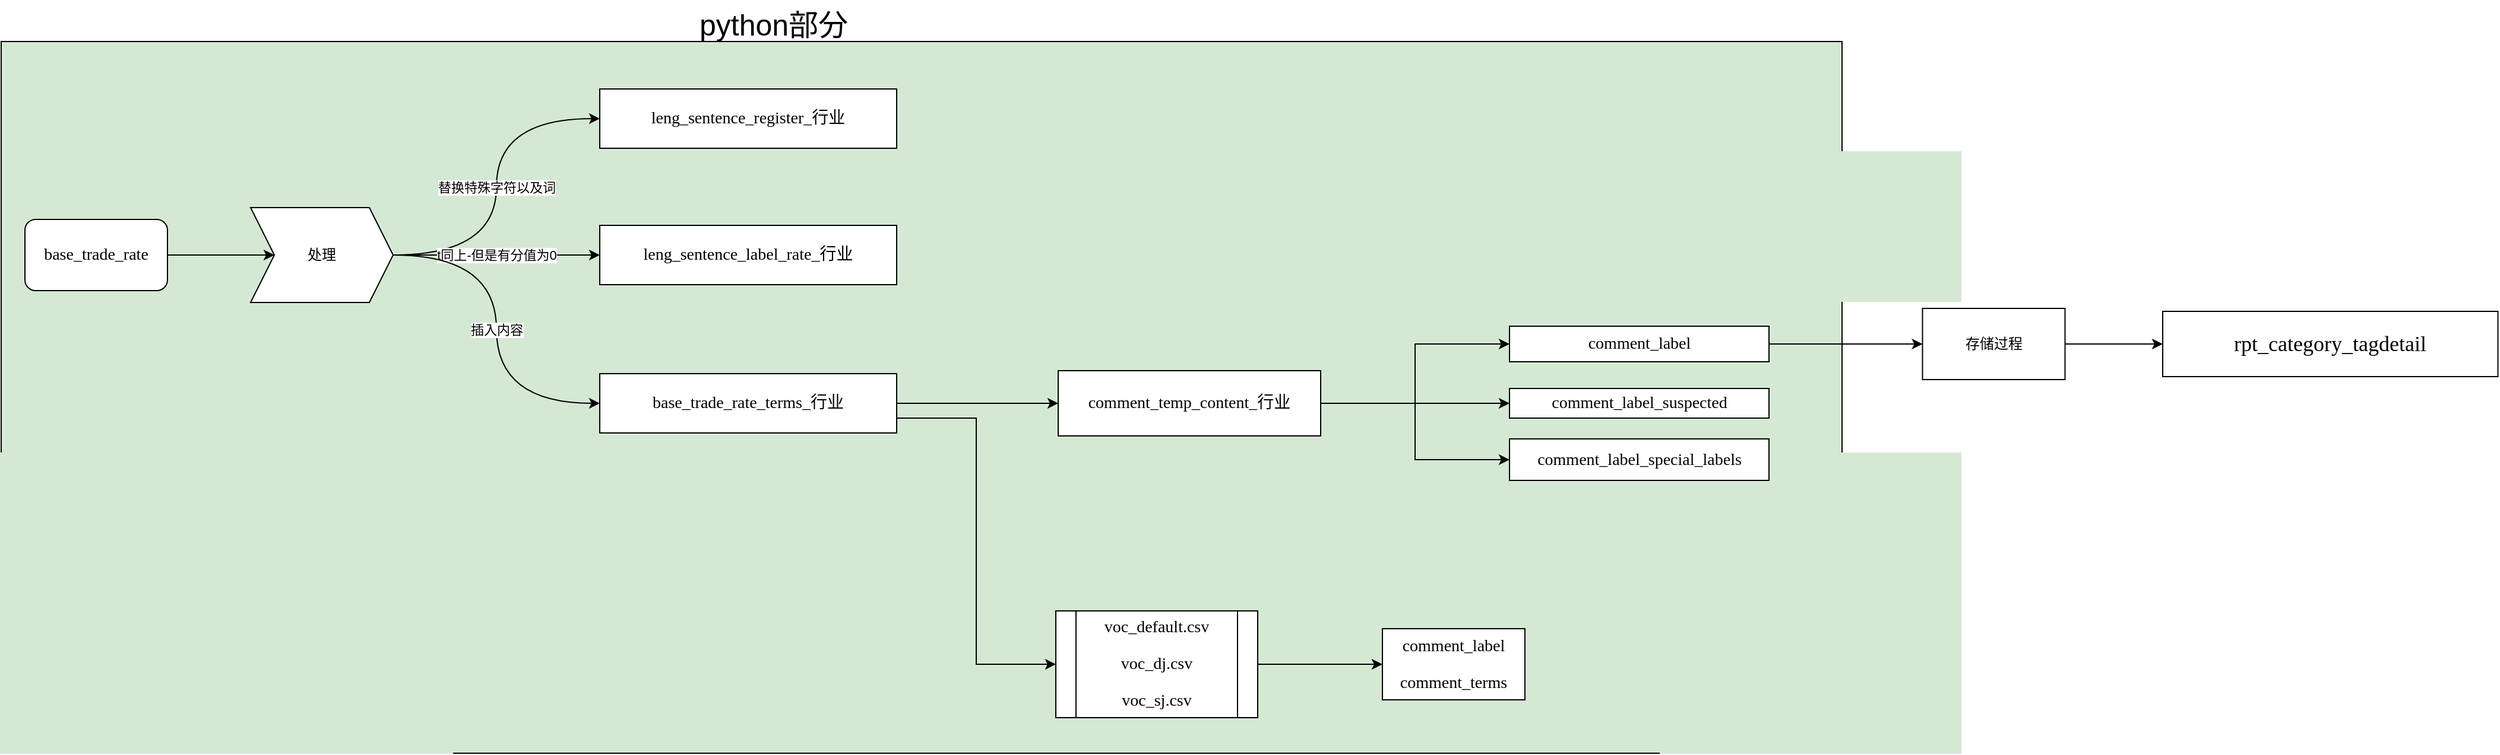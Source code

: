 <mxfile version="21.0.6" type="github">
  <diagram name="第 1 页" id="0gMJPrDWbEy2gwF-UR-g">
    <mxGraphModel dx="3915" dy="740" grid="1" gridSize="10" guides="1" tooltips="1" connect="1" arrows="1" fold="1" page="1" pageScale="1" pageWidth="827" pageHeight="1169" math="0" shadow="0">
      <root>
        <mxCell id="0" />
        <mxCell id="1" parent="0" />
        <mxCell id="8ebPBNQHmeQK_IA9bajZ-1" value="" style="rounded=0;whiteSpace=wrap;html=1;fillColor=#D5E8D4;" vertex="1" parent="1">
          <mxGeometry x="-2110" y="40" width="1550" height="600" as="geometry" />
        </mxCell>
        <mxCell id="WTG5-pqi8x4NK2DUPrdu-14" style="edgeStyle=orthogonalEdgeStyle;rounded=0;orthogonalLoop=1;jettySize=auto;html=1;exitX=1;exitY=0.5;exitDx=0;exitDy=0;entryX=0;entryY=0.5;entryDx=0;entryDy=0;" parent="1" source="WTG5-pqi8x4NK2DUPrdu-7" target="WTG5-pqi8x4NK2DUPrdu-13" edge="1">
          <mxGeometry relative="1" as="geometry" />
        </mxCell>
        <mxCell id="WTG5-pqi8x4NK2DUPrdu-7" value="&lt;pre style=&quot;background-color: rgb(255, 255, 255); font-family: 宋体; font-size: 10.5pt;&quot;&gt;base_trade_rate&lt;/pre&gt;" style="rounded=1;whiteSpace=wrap;html=1;" parent="1" vertex="1">
          <mxGeometry x="-2090" y="190" width="120" height="60" as="geometry" />
        </mxCell>
        <mxCell id="WTG5-pqi8x4NK2DUPrdu-26" value="" style="edgeStyle=orthogonalEdgeStyle;rounded=0;orthogonalLoop=1;jettySize=auto;html=1;" parent="1" source="WTG5-pqi8x4NK2DUPrdu-6" target="WTG5-pqi8x4NK2DUPrdu-25" edge="1">
          <mxGeometry relative="1" as="geometry" />
        </mxCell>
        <mxCell id="WTG5-pqi8x4NK2DUPrdu-29" style="edgeStyle=orthogonalEdgeStyle;rounded=0;orthogonalLoop=1;jettySize=auto;html=1;exitX=1;exitY=0.75;exitDx=0;exitDy=0;entryX=0;entryY=0.5;entryDx=0;entryDy=0;" parent="1" source="WTG5-pqi8x4NK2DUPrdu-6" target="WTG5-pqi8x4NK2DUPrdu-28" edge="1">
          <mxGeometry relative="1" as="geometry" />
        </mxCell>
        <mxCell id="WTG5-pqi8x4NK2DUPrdu-6" value="&lt;pre style=&quot;border-color: var(--border-color); font-family: 宋体; font-size: 10.5pt;&quot;&gt;base_trade_rate_terms_行业&lt;/pre&gt;" style="rounded=0;whiteSpace=wrap;html=1;" parent="1" vertex="1">
          <mxGeometry x="-1606" y="320" width="250" height="50" as="geometry" />
        </mxCell>
        <mxCell id="WTG5-pqi8x4NK2DUPrdu-21" value="替换特殊字符以及词" style="edgeStyle=orthogonalEdgeStyle;rounded=0;orthogonalLoop=1;jettySize=auto;html=1;exitX=1;exitY=0.5;exitDx=0;exitDy=0;entryX=0;entryY=0.5;entryDx=0;entryDy=0;curved=1;" parent="1" source="WTG5-pqi8x4NK2DUPrdu-13" target="WTG5-pqi8x4NK2DUPrdu-17" edge="1">
          <mxGeometry relative="1" as="geometry" />
        </mxCell>
        <mxCell id="WTG5-pqi8x4NK2DUPrdu-22" value="t同上-但是有分值为0" style="edgeStyle=orthogonalEdgeStyle;rounded=0;orthogonalLoop=1;jettySize=auto;html=1;exitX=1;exitY=0.5;exitDx=0;exitDy=0;entryX=0;entryY=0.5;entryDx=0;entryDy=0;" parent="1" source="WTG5-pqi8x4NK2DUPrdu-13" target="WTG5-pqi8x4NK2DUPrdu-18" edge="1">
          <mxGeometry relative="1" as="geometry">
            <mxPoint as="offset" />
          </mxGeometry>
        </mxCell>
        <mxCell id="WTG5-pqi8x4NK2DUPrdu-24" value="插入内容" style="edgeStyle=orthogonalEdgeStyle;rounded=0;orthogonalLoop=1;jettySize=auto;html=1;exitX=1;exitY=0.5;exitDx=0;exitDy=0;entryX=0;entryY=0.5;entryDx=0;entryDy=0;curved=1;" parent="1" source="WTG5-pqi8x4NK2DUPrdu-13" target="WTG5-pqi8x4NK2DUPrdu-6" edge="1">
          <mxGeometry relative="1" as="geometry" />
        </mxCell>
        <mxCell id="WTG5-pqi8x4NK2DUPrdu-13" value="处理" style="shape=step;perimeter=stepPerimeter;whiteSpace=wrap;html=1;fixedSize=1;" parent="1" vertex="1">
          <mxGeometry x="-1900" y="180" width="120" height="80" as="geometry" />
        </mxCell>
        <mxCell id="WTG5-pqi8x4NK2DUPrdu-17" value="&lt;pre style=&quot;border-color: var(--border-color); font-family: 宋体; font-size: 10.5pt;&quot;&gt;leng_sentence_register_行业&lt;/pre&gt;" style="rounded=0;whiteSpace=wrap;html=1;" parent="1" vertex="1">
          <mxGeometry x="-1606" y="80" width="250" height="50" as="geometry" />
        </mxCell>
        <mxCell id="WTG5-pqi8x4NK2DUPrdu-18" value="&lt;pre style=&quot;border-color: var(--border-color); font-family: 宋体; font-size: 10.5pt;&quot;&gt;leng_sentence_label_rate_行业&lt;/pre&gt;" style="rounded=0;whiteSpace=wrap;html=1;" parent="1" vertex="1">
          <mxGeometry x="-1606" y="195" width="250" height="50" as="geometry" />
        </mxCell>
        <mxCell id="WTG5-pqi8x4NK2DUPrdu-36" style="edgeStyle=orthogonalEdgeStyle;rounded=0;orthogonalLoop=1;jettySize=auto;html=1;exitX=1;exitY=0.5;exitDx=0;exitDy=0;" parent="1" source="WTG5-pqi8x4NK2DUPrdu-25" target="WTG5-pqi8x4NK2DUPrdu-34" edge="1">
          <mxGeometry relative="1" as="geometry" />
        </mxCell>
        <mxCell id="WTG5-pqi8x4NK2DUPrdu-37" style="edgeStyle=orthogonalEdgeStyle;rounded=0;orthogonalLoop=1;jettySize=auto;html=1;exitX=1;exitY=0.5;exitDx=0;exitDy=0;entryX=0;entryY=0.5;entryDx=0;entryDy=0;" parent="1" source="WTG5-pqi8x4NK2DUPrdu-25" target="WTG5-pqi8x4NK2DUPrdu-35" edge="1">
          <mxGeometry relative="1" as="geometry" />
        </mxCell>
        <mxCell id="WTG5-pqi8x4NK2DUPrdu-38" style="edgeStyle=orthogonalEdgeStyle;rounded=0;orthogonalLoop=1;jettySize=auto;html=1;exitX=1;exitY=0.5;exitDx=0;exitDy=0;entryX=0;entryY=0.5;entryDx=0;entryDy=0;" parent="1" source="WTG5-pqi8x4NK2DUPrdu-25" target="WTG5-pqi8x4NK2DUPrdu-32" edge="1">
          <mxGeometry relative="1" as="geometry" />
        </mxCell>
        <mxCell id="WTG5-pqi8x4NK2DUPrdu-25" value="&lt;pre style=&quot;background-color: rgb(255, 255, 255); font-family: 宋体; font-size: 10.5pt;&quot;&gt;comment_temp_content_行业&lt;/pre&gt;" style="whiteSpace=wrap;html=1;rounded=0;" parent="1" vertex="1">
          <mxGeometry x="-1220" y="317.5" width="221" height="55" as="geometry" />
        </mxCell>
        <mxCell id="WTG5-pqi8x4NK2DUPrdu-31" value="" style="edgeStyle=orthogonalEdgeStyle;rounded=0;orthogonalLoop=1;jettySize=auto;html=1;" parent="1" source="WTG5-pqi8x4NK2DUPrdu-28" target="WTG5-pqi8x4NK2DUPrdu-30" edge="1">
          <mxGeometry relative="1" as="geometry" />
        </mxCell>
        <mxCell id="WTG5-pqi8x4NK2DUPrdu-28" value="&lt;pre style=&quot;background-color: rgb(255, 255, 255); font-family: 宋体; font-size: 10.5pt;&quot;&gt;voc_default.csv&lt;/pre&gt;&lt;pre style=&quot;background-color: rgb(255, 255, 255); font-family: 宋体; font-size: 10.5pt;&quot;&gt;&lt;pre style=&quot;font-family: 宋体; font-size: 10.5pt;&quot;&gt;voc_dj.csv&lt;/pre&gt;&lt;pre style=&quot;font-family: 宋体; font-size: 10.5pt;&quot;&gt;voc_sj.csv&lt;/pre&gt;&lt;/pre&gt;" style="shape=process;whiteSpace=wrap;html=1;backgroundOutline=1;" parent="1" vertex="1">
          <mxGeometry x="-1222" y="520" width="170" height="90" as="geometry" />
        </mxCell>
        <mxCell id="WTG5-pqi8x4NK2DUPrdu-30" value="&lt;pre style=&quot;background-color: rgb(255, 255, 255); font-family: 宋体; font-size: 10.5pt;&quot;&gt;comment_label&lt;/pre&gt;&lt;pre style=&quot;background-color: rgb(255, 255, 255); font-family: 宋体; font-size: 10.5pt;&quot;&gt;&lt;pre style=&quot;font-family: 宋体; font-size: 10.5pt;&quot;&gt;comment_terms&lt;/pre&gt;&lt;/pre&gt;" style="whiteSpace=wrap;html=1;" parent="1" vertex="1">
          <mxGeometry x="-947" y="535" width="120" height="60" as="geometry" />
        </mxCell>
        <mxCell id="WTG5-pqi8x4NK2DUPrdu-32" value="&lt;pre style=&quot;background-color: rgb(255, 255, 255); font-family: 宋体; font-size: 10.5pt;&quot;&gt;comment_label_special_labels&lt;/pre&gt;" style="whiteSpace=wrap;html=1;rounded=0;" parent="1" vertex="1">
          <mxGeometry x="-840" y="375" width="218.5" height="35" as="geometry" />
        </mxCell>
        <mxCell id="WTG5-pqi8x4NK2DUPrdu-34" value="&lt;pre style=&quot;background-color: rgb(255, 255, 255); font-family: 宋体; font-size: 10.5pt;&quot;&gt;&lt;pre style=&quot;font-family: 宋体; font-size: 10.5pt;&quot;&gt;comment_label_suspected&lt;/pre&gt;&lt;/pre&gt;" style="whiteSpace=wrap;html=1;rounded=0;" parent="1" vertex="1">
          <mxGeometry x="-840" y="332.5" width="218.5" height="25" as="geometry" />
        </mxCell>
        <mxCell id="WTG5-pqi8x4NK2DUPrdu-40" value="" style="edgeStyle=orthogonalEdgeStyle;rounded=0;orthogonalLoop=1;jettySize=auto;html=1;" parent="1" source="WTG5-pqi8x4NK2DUPrdu-35" target="WTG5-pqi8x4NK2DUPrdu-39" edge="1">
          <mxGeometry relative="1" as="geometry" />
        </mxCell>
        <mxCell id="WTG5-pqi8x4NK2DUPrdu-35" value="&lt;pre style=&quot;background-color: rgb(255, 255, 255); font-family: 宋体; font-size: 10.5pt;&quot;&gt;&lt;pre style=&quot;font-family: 宋体; font-size: 10.5pt;&quot;&gt;comment_label&lt;/pre&gt;&lt;/pre&gt;" style="whiteSpace=wrap;html=1;rounded=0;" parent="1" vertex="1">
          <mxGeometry x="-840" y="280" width="218.5" height="30" as="geometry" />
        </mxCell>
        <mxCell id="WTG5-pqi8x4NK2DUPrdu-42" value="" style="edgeStyle=orthogonalEdgeStyle;rounded=0;orthogonalLoop=1;jettySize=auto;html=1;" parent="1" source="WTG5-pqi8x4NK2DUPrdu-39" target="WTG5-pqi8x4NK2DUPrdu-41" edge="1">
          <mxGeometry relative="1" as="geometry" />
        </mxCell>
        <mxCell id="WTG5-pqi8x4NK2DUPrdu-39" value="存储过程" style="whiteSpace=wrap;html=1;rounded=0;" parent="1" vertex="1">
          <mxGeometry x="-492.25" y="265" width="120" height="60" as="geometry" />
        </mxCell>
        <mxCell id="WTG5-pqi8x4NK2DUPrdu-41" value="&lt;pre style=&quot;background-color: rgb(255, 255, 255); font-family: 宋体; font-size: 13.5pt;&quot;&gt;rpt_category_tagdetail&lt;/pre&gt;" style="whiteSpace=wrap;html=1;rounded=0;" parent="1" vertex="1">
          <mxGeometry x="-290" y="267.5" width="282.25" height="55" as="geometry" />
        </mxCell>
        <mxCell id="8ebPBNQHmeQK_IA9bajZ-2" value="python部分" style="text;html=1;align=center;verticalAlign=middle;resizable=0;points=[];autosize=1;strokeColor=none;fillColor=none;fontSize=25;" vertex="1" parent="1">
          <mxGeometry x="-1535" y="5" width="150" height="40" as="geometry" />
        </mxCell>
      </root>
    </mxGraphModel>
  </diagram>
</mxfile>
